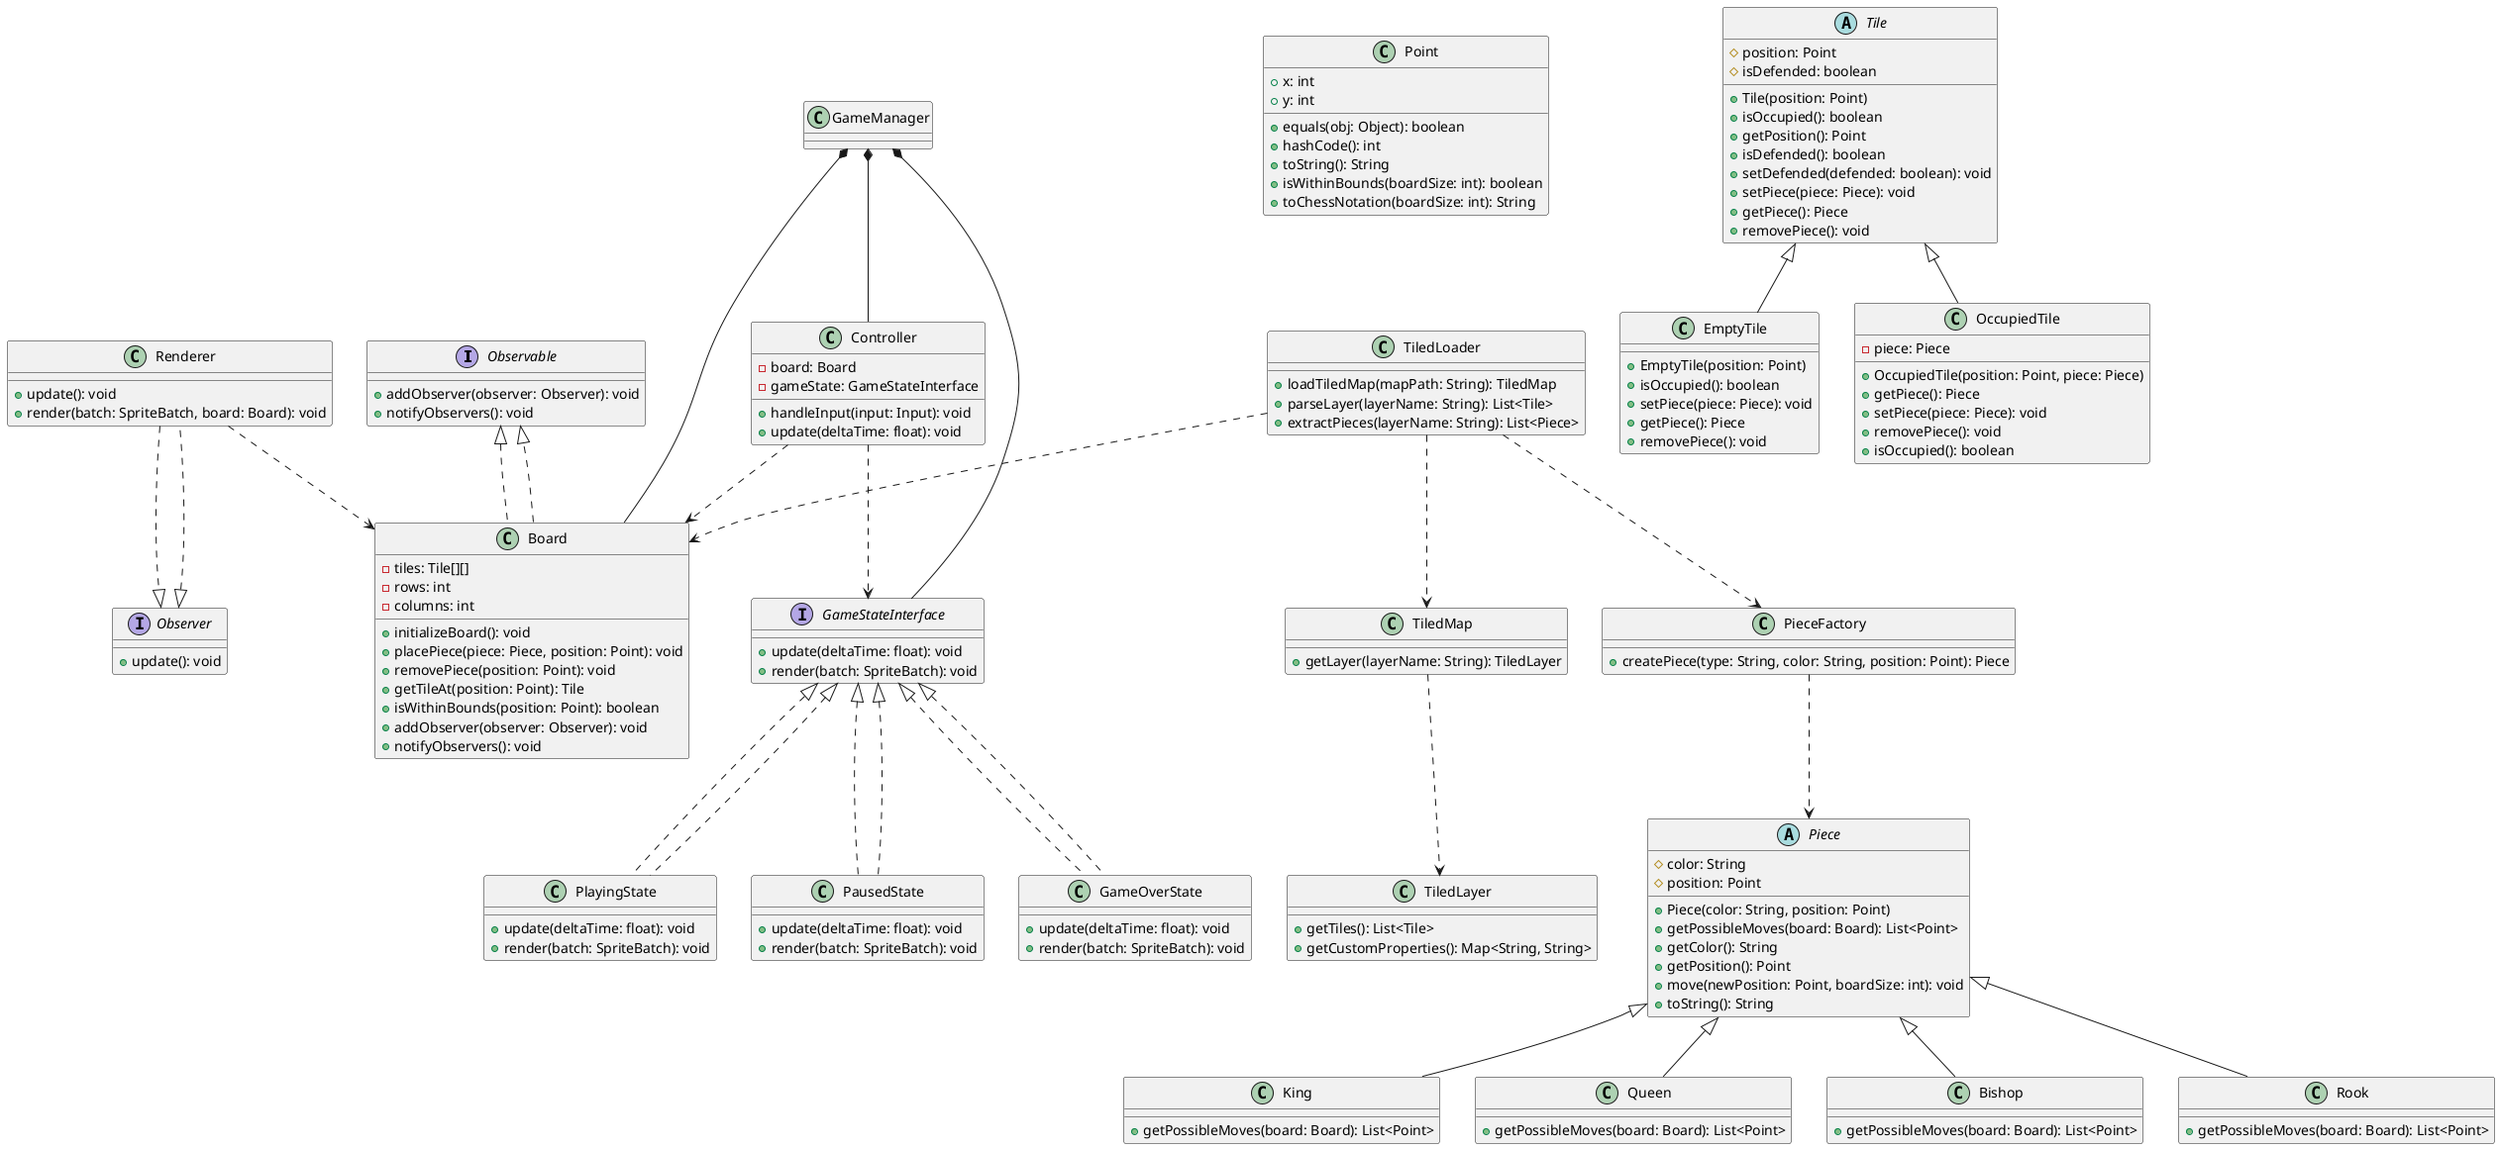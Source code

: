 @startuml

interface Observable {
    +addObserver(observer: Observer): void
    +notifyObservers(): void
}

interface Observer {
    +update(): void
}

class Point {
    +x: int
    +y: int
    +equals(obj: Object): boolean
    +hashCode(): int
    +toString(): String
    +isWithinBounds(boardSize: int): boolean
    +toChessNotation(boardSize: int): String
}

abstract class Tile {
    #position: Point
    #isDefended: boolean
    +Tile(position: Point)
    +isOccupied(): boolean
    +getPosition(): Point
    +isDefended(): boolean
    +setDefended(defended: boolean): void
    +setPiece(piece: Piece): void
    +getPiece(): Piece
    +removePiece(): void
}

class EmptyTile extends Tile {
    +EmptyTile(position: Point)
    +isOccupied(): boolean
    +setPiece(piece: Piece): void
    +getPiece(): Piece
    +removePiece(): void
}

class OccupiedTile extends Tile {
    -piece: Piece
    +OccupiedTile(position: Point, piece: Piece)
    +getPiece(): Piece
    +setPiece(piece: Piece): void
    +removePiece(): void
    +isOccupied(): boolean
}

abstract class Piece {
    #color: String
    #position: Point
    +Piece(color: String, position: Point)
    +getPossibleMoves(board: Board): List<Point>
    +getColor(): String
    +getPosition(): Point
    +move(newPosition: Point, boardSize: int): void
    +toString(): String
}

class King extends Piece {
    +getPossibleMoves(board: Board): List<Point>
}

class Queen extends Piece {
    +getPossibleMoves(board: Board): List<Point>
}

class Bishop extends Piece {
    +getPossibleMoves(board: Board): List<Point>
}

class Rook extends Piece {
    +getPossibleMoves(board: Board): List<Point>
}

class Board implements Observable {
    -tiles: Tile[][]
    -rows: int
    -columns: int
    +initializeBoard(): void
    +placePiece(piece: Piece, position: Point): void
    +removePiece(position: Point): void
    +getTileAt(position: Point): Tile
    +isWithinBounds(position: Point): boolean
    +addObserver(observer: Observer): void
    +notifyObservers(): void
}

class PieceFactory {
    +createPiece(type: String, color: String, position: Point): Piece
}

class Renderer implements Observer {
    +update(): void
    +render(batch: SpriteBatch, board: Board): void
}

class Controller {
    -board: Board
    -gameState: GameStateInterface
    +handleInput(input: Input): void
    +update(deltaTime: float): void
}

interface GameStateInterface {
    +update(deltaTime: float): void
    +render(batch: SpriteBatch): void
}

class PlayingState implements GameStateInterface {
    +update(deltaTime: float): void
    +render(batch: SpriteBatch): void
}

class PausedState implements GameStateInterface {
    +update(deltaTime: float): void
    +render(batch: SpriteBatch): void
}

class GameOverState implements GameStateInterface {
    +update(deltaTime: float): void
    +render(batch: SpriteBatch): void
}

class TiledLoader {
    +loadTiledMap(mapPath: String): TiledMap
    +parseLayer(layerName: String): List<Tile>
    +extractPieces(layerName: String): List<Piece>
}

class TiledMap {
    +getLayer(layerName: String): TiledLayer
}

class TiledLayer {
    +getTiles(): List<Tile>
    +getCustomProperties(): Map<String, String>
}

GameManager *-- Board
GameManager *-- GameStateInterface
GameManager *-- Controller

PieceFactory ..> Piece
Renderer ..> Board
Controller ..> Board
Controller ..> GameStateInterface
Board ..|> Observable
Renderer ..|> Observer
GameStateInterface <|.. PlayingState
GameStateInterface <|.. PausedState
GameStateInterface <|.. GameOverState
TiledLoader ..> TiledMap
TiledMap ..> TiledLayer
TiledLoader ..> Board
TiledLoader ..> PieceFactory

@enduml
